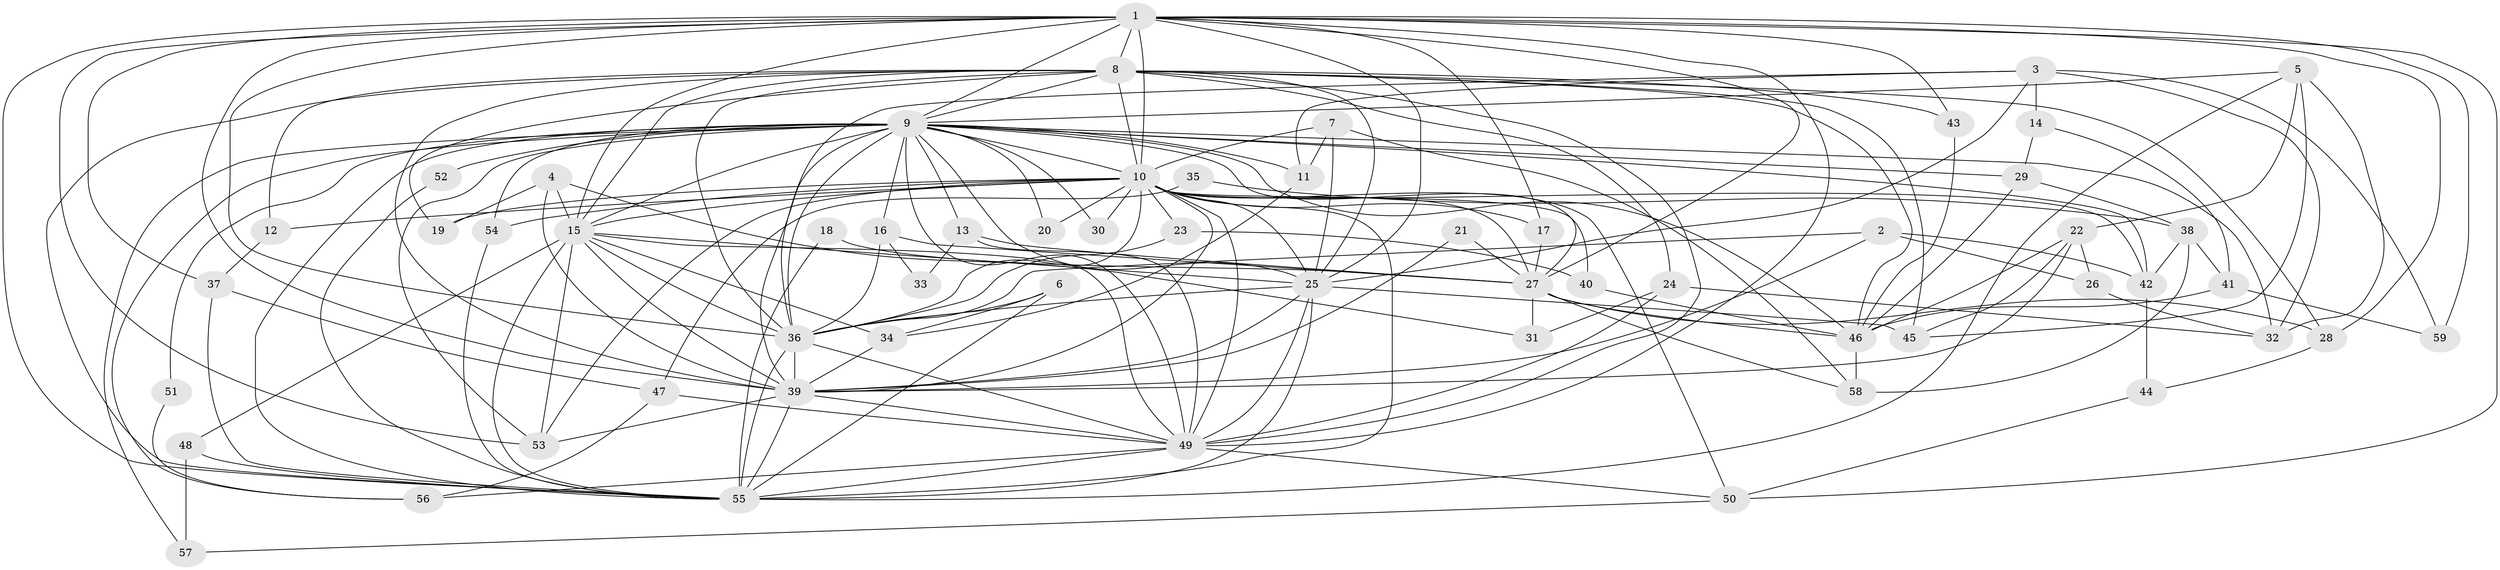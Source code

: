 // original degree distribution, {26: 0.008547008547008548, 20: 0.017094017094017096, 15: 0.017094017094017096, 22: 0.008547008547008548, 18: 0.017094017094017096, 31: 0.008547008547008548, 19: 0.008547008547008548, 2: 0.4444444444444444, 12: 0.008547008547008548, 4: 0.1282051282051282, 6: 0.008547008547008548, 5: 0.05128205128205128, 3: 0.26495726495726496, 9: 0.008547008547008548}
// Generated by graph-tools (version 1.1) at 2025/01/03/09/25 03:01:19]
// undirected, 59 vertices, 176 edges
graph export_dot {
graph [start="1"]
  node [color=gray90,style=filled];
  1;
  2;
  3;
  4;
  5;
  6;
  7;
  8;
  9;
  10;
  11;
  12;
  13;
  14;
  15;
  16;
  17;
  18;
  19;
  20;
  21;
  22;
  23;
  24;
  25;
  26;
  27;
  28;
  29;
  30;
  31;
  32;
  33;
  34;
  35;
  36;
  37;
  38;
  39;
  40;
  41;
  42;
  43;
  44;
  45;
  46;
  47;
  48;
  49;
  50;
  51;
  52;
  53;
  54;
  55;
  56;
  57;
  58;
  59;
  1 -- 8 [weight=2.0];
  1 -- 9 [weight=1.0];
  1 -- 10 [weight=2.0];
  1 -- 15 [weight=1.0];
  1 -- 17 [weight=1.0];
  1 -- 25 [weight=1.0];
  1 -- 27 [weight=1.0];
  1 -- 28 [weight=1.0];
  1 -- 36 [weight=1.0];
  1 -- 37 [weight=1.0];
  1 -- 39 [weight=1.0];
  1 -- 43 [weight=1.0];
  1 -- 49 [weight=1.0];
  1 -- 50 [weight=1.0];
  1 -- 53 [weight=1.0];
  1 -- 55 [weight=2.0];
  1 -- 59 [weight=1.0];
  2 -- 26 [weight=1.0];
  2 -- 36 [weight=1.0];
  2 -- 39 [weight=1.0];
  2 -- 42 [weight=1.0];
  3 -- 11 [weight=1.0];
  3 -- 14 [weight=2.0];
  3 -- 25 [weight=1.0];
  3 -- 32 [weight=1.0];
  3 -- 36 [weight=1.0];
  3 -- 59 [weight=1.0];
  4 -- 15 [weight=1.0];
  4 -- 19 [weight=1.0];
  4 -- 31 [weight=1.0];
  4 -- 39 [weight=1.0];
  5 -- 9 [weight=1.0];
  5 -- 22 [weight=1.0];
  5 -- 32 [weight=1.0];
  5 -- 45 [weight=1.0];
  5 -- 55 [weight=1.0];
  6 -- 34 [weight=1.0];
  6 -- 36 [weight=1.0];
  6 -- 55 [weight=1.0];
  7 -- 10 [weight=1.0];
  7 -- 11 [weight=1.0];
  7 -- 25 [weight=1.0];
  7 -- 58 [weight=1.0];
  8 -- 9 [weight=1.0];
  8 -- 10 [weight=2.0];
  8 -- 12 [weight=1.0];
  8 -- 15 [weight=1.0];
  8 -- 19 [weight=1.0];
  8 -- 24 [weight=1.0];
  8 -- 25 [weight=1.0];
  8 -- 28 [weight=1.0];
  8 -- 36 [weight=1.0];
  8 -- 39 [weight=1.0];
  8 -- 43 [weight=1.0];
  8 -- 45 [weight=1.0];
  8 -- 46 [weight=1.0];
  8 -- 49 [weight=1.0];
  8 -- 55 [weight=1.0];
  9 -- 10 [weight=1.0];
  9 -- 11 [weight=1.0];
  9 -- 13 [weight=1.0];
  9 -- 15 [weight=1.0];
  9 -- 16 [weight=1.0];
  9 -- 20 [weight=1.0];
  9 -- 25 [weight=1.0];
  9 -- 27 [weight=1.0];
  9 -- 29 [weight=1.0];
  9 -- 30 [weight=1.0];
  9 -- 32 [weight=1.0];
  9 -- 36 [weight=4.0];
  9 -- 39 [weight=1.0];
  9 -- 42 [weight=1.0];
  9 -- 46 [weight=1.0];
  9 -- 49 [weight=1.0];
  9 -- 51 [weight=1.0];
  9 -- 52 [weight=2.0];
  9 -- 53 [weight=1.0];
  9 -- 54 [weight=1.0];
  9 -- 55 [weight=1.0];
  9 -- 56 [weight=1.0];
  9 -- 57 [weight=1.0];
  10 -- 12 [weight=1.0];
  10 -- 15 [weight=2.0];
  10 -- 17 [weight=1.0];
  10 -- 19 [weight=1.0];
  10 -- 20 [weight=1.0];
  10 -- 23 [weight=1.0];
  10 -- 25 [weight=1.0];
  10 -- 27 [weight=1.0];
  10 -- 30 [weight=1.0];
  10 -- 36 [weight=1.0];
  10 -- 39 [weight=1.0];
  10 -- 40 [weight=1.0];
  10 -- 42 [weight=1.0];
  10 -- 49 [weight=1.0];
  10 -- 50 [weight=1.0];
  10 -- 53 [weight=1.0];
  10 -- 54 [weight=1.0];
  10 -- 55 [weight=1.0];
  11 -- 34 [weight=1.0];
  12 -- 37 [weight=1.0];
  13 -- 27 [weight=1.0];
  13 -- 33 [weight=1.0];
  13 -- 49 [weight=1.0];
  14 -- 29 [weight=1.0];
  14 -- 41 [weight=1.0];
  15 -- 25 [weight=1.0];
  15 -- 34 [weight=1.0];
  15 -- 36 [weight=1.0];
  15 -- 39 [weight=1.0];
  15 -- 48 [weight=1.0];
  15 -- 49 [weight=2.0];
  15 -- 53 [weight=1.0];
  15 -- 55 [weight=1.0];
  16 -- 27 [weight=1.0];
  16 -- 33 [weight=1.0];
  16 -- 36 [weight=1.0];
  17 -- 27 [weight=1.0];
  18 -- 27 [weight=1.0];
  18 -- 55 [weight=1.0];
  21 -- 27 [weight=1.0];
  21 -- 39 [weight=1.0];
  22 -- 26 [weight=1.0];
  22 -- 39 [weight=1.0];
  22 -- 45 [weight=1.0];
  22 -- 46 [weight=1.0];
  23 -- 36 [weight=1.0];
  23 -- 40 [weight=1.0];
  24 -- 31 [weight=1.0];
  24 -- 32 [weight=1.0];
  24 -- 49 [weight=1.0];
  25 -- 36 [weight=2.0];
  25 -- 39 [weight=1.0];
  25 -- 45 [weight=1.0];
  25 -- 49 [weight=3.0];
  25 -- 55 [weight=1.0];
  26 -- 32 [weight=1.0];
  27 -- 28 [weight=1.0];
  27 -- 31 [weight=1.0];
  27 -- 46 [weight=1.0];
  27 -- 58 [weight=1.0];
  28 -- 44 [weight=1.0];
  29 -- 38 [weight=1.0];
  29 -- 46 [weight=1.0];
  34 -- 39 [weight=1.0];
  35 -- 38 [weight=1.0];
  35 -- 47 [weight=1.0];
  36 -- 39 [weight=3.0];
  36 -- 49 [weight=1.0];
  36 -- 55 [weight=3.0];
  37 -- 47 [weight=1.0];
  37 -- 55 [weight=1.0];
  38 -- 41 [weight=1.0];
  38 -- 42 [weight=1.0];
  38 -- 58 [weight=1.0];
  39 -- 49 [weight=1.0];
  39 -- 53 [weight=1.0];
  39 -- 55 [weight=1.0];
  40 -- 46 [weight=1.0];
  41 -- 46 [weight=1.0];
  41 -- 59 [weight=1.0];
  42 -- 44 [weight=1.0];
  43 -- 46 [weight=1.0];
  44 -- 50 [weight=1.0];
  46 -- 58 [weight=1.0];
  47 -- 49 [weight=1.0];
  47 -- 56 [weight=1.0];
  48 -- 55 [weight=1.0];
  48 -- 57 [weight=1.0];
  49 -- 50 [weight=1.0];
  49 -- 55 [weight=2.0];
  49 -- 56 [weight=1.0];
  50 -- 57 [weight=1.0];
  51 -- 56 [weight=1.0];
  52 -- 55 [weight=1.0];
  54 -- 55 [weight=1.0];
}
